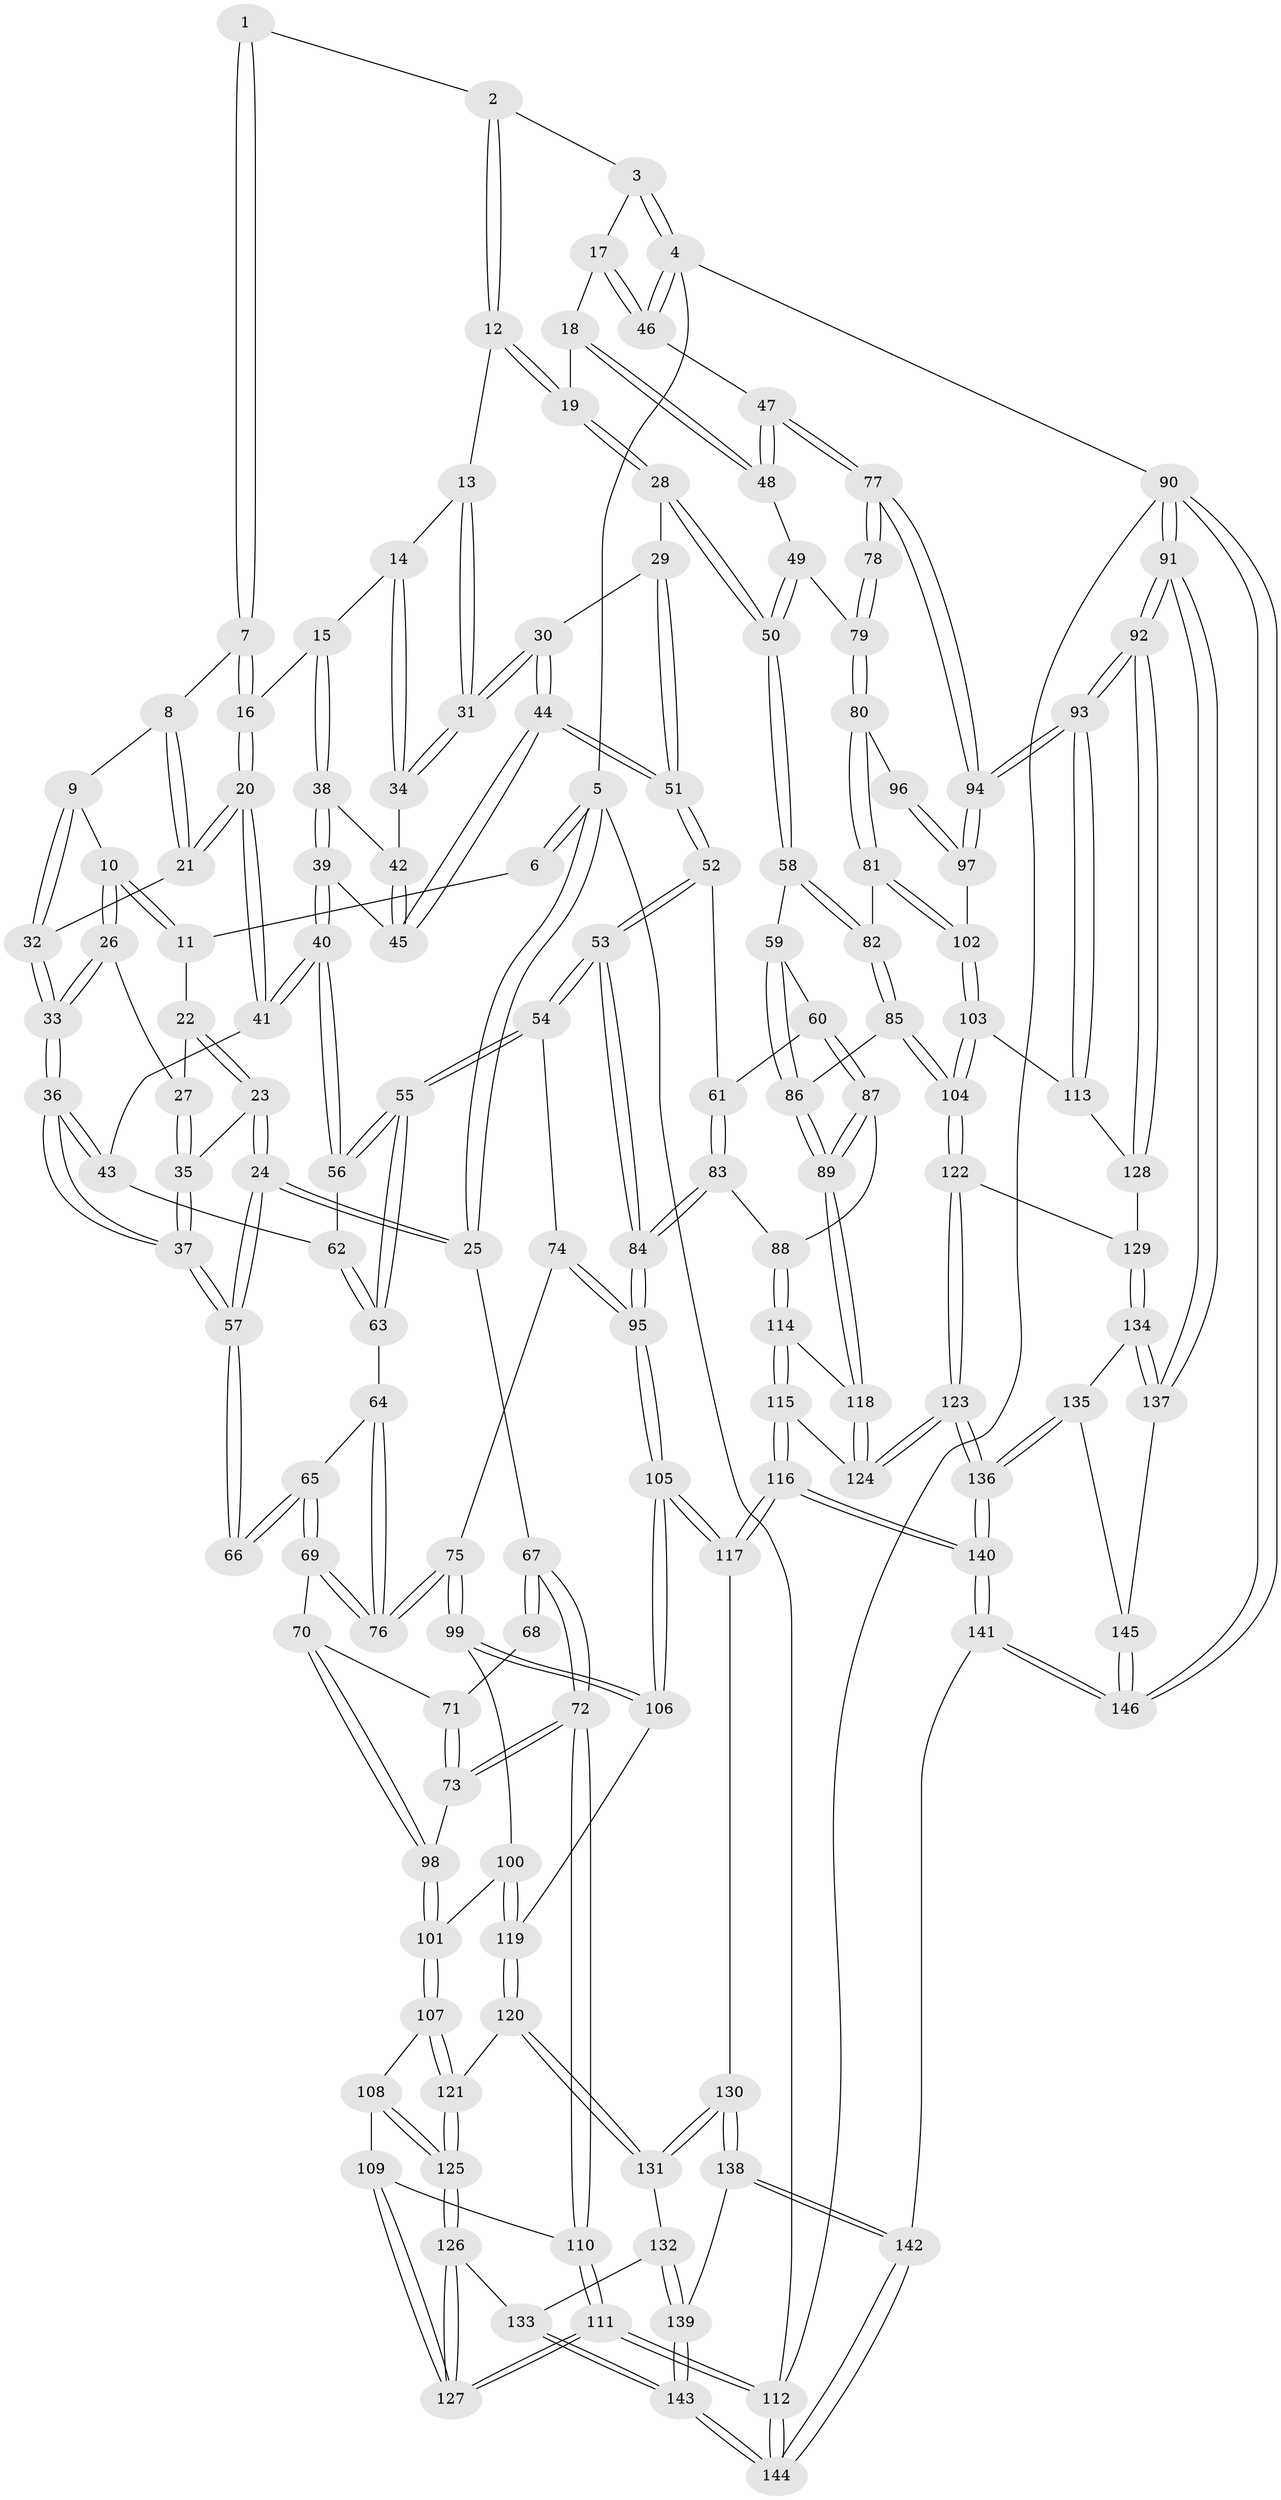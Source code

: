 // Generated by graph-tools (version 1.1) at 2025/16/03/09/25 04:16:54]
// undirected, 146 vertices, 362 edges
graph export_dot {
graph [start="1"]
  node [color=gray90,style=filled];
  1 [pos="+0.42539664840215896+0"];
  2 [pos="+0.6807518266003374+0"];
  3 [pos="+1+0"];
  4 [pos="+1+0"];
  5 [pos="+0+0"];
  6 [pos="+0.06717311985820211+0"];
  7 [pos="+0.41853419074933385+0"];
  8 [pos="+0.2900490046952805+0.059564829879735805"];
  9 [pos="+0.1968487683980001+0.05591419183444642"];
  10 [pos="+0.17621061978478678+0.0345131084686425"];
  11 [pos="+0.1359481260132493+0"];
  12 [pos="+0.6853617225298907+0"];
  13 [pos="+0.6779446903401108+0"];
  14 [pos="+0.5256944863611404+0.0904165718447033"];
  15 [pos="+0.4478085404593811+0.06219254240366382"];
  16 [pos="+0.4442270915643752+0.05799384640827587"];
  17 [pos="+0.8724593554171034+0.1137470013223097"];
  18 [pos="+0.8223394015144851+0.1625032458419082"];
  19 [pos="+0.8041031367709363+0.16862949629026297"];
  20 [pos="+0.3359653599591511+0.15602745925240233"];
  21 [pos="+0.30140004345937393+0.13062823620095904"];
  22 [pos="+0.10430694899093569+0.05036662236135884"];
  23 [pos="+0+0.16282568391580532"];
  24 [pos="+0+0.18749533982061464"];
  25 [pos="+0+0.18640342385707448"];
  26 [pos="+0.14633038544221524+0.12713547282638418"];
  27 [pos="+0.09548138620531484+0.11157648920333835"];
  28 [pos="+0.7755334668135828+0.2095875925697618"];
  29 [pos="+0.746738160193346+0.212082300164869"];
  30 [pos="+0.6324927419412633+0.18398583953410177"];
  31 [pos="+0.6111296335600269+0.15154450145148582"];
  32 [pos="+0.21875026268909942+0.13412739447765093"];
  33 [pos="+0.18085369384102562+0.21063797524138772"];
  34 [pos="+0.5831502426230732+0.14485154690966134"];
  35 [pos="+0.07424177207633176+0.1605995853956567"];
  36 [pos="+0.17171835052584258+0.24311398713322804"];
  37 [pos="+0.1712995612679595+0.24336658729919303"];
  38 [pos="+0.4655963450591998+0.1668923044931388"];
  39 [pos="+0.4505673971809453+0.23230144462417546"];
  40 [pos="+0.39669244478850496+0.2684023637668753"];
  41 [pos="+0.33608997490079623+0.17855347244195005"];
  42 [pos="+0.5404019154642629+0.17583049936976916"];
  43 [pos="+0.20794364428202083+0.24637786755410407"];
  44 [pos="+0.5689461747456922+0.2799216102455709"];
  45 [pos="+0.5275711576450622+0.25054526921139364"];
  46 [pos="+1+0.19287690449464118"];
  47 [pos="+1+0.22924596983677833"];
  48 [pos="+0.9781397708915218+0.259488362629537"];
  49 [pos="+0.8476496760708684+0.38937252407898093"];
  50 [pos="+0.8151357302183823+0.39395448106411396"];
  51 [pos="+0.5882624453666613+0.36529499693389034"];
  52 [pos="+0.5864021742408327+0.38702820542200117"];
  53 [pos="+0.4733921354036538+0.4303243115566107"];
  54 [pos="+0.4186708277102854+0.4047531223246978"];
  55 [pos="+0.39159227958530196+0.38302896249960866"];
  56 [pos="+0.3848151485770518+0.3117657160717247"];
  57 [pos="+0.1375460121485411+0.3026444626097607"];
  58 [pos="+0.8144214639549336+0.39485539436842454"];
  59 [pos="+0.803688338468771+0.4005244321346907"];
  60 [pos="+0.7008344635914553+0.43126384713407434"];
  61 [pos="+0.6412793227392497+0.4182575984457286"];
  62 [pos="+0.2269475001583808+0.25767706890888803"];
  63 [pos="+0.30874098758925617+0.4057319046842992"];
  64 [pos="+0.3048940363772639+0.40749721431025065"];
  65 [pos="+0.20526887339192768+0.4203167653622194"];
  66 [pos="+0.13751366815378044+0.32556561562970976"];
  67 [pos="+0+0.4179457232750444"];
  68 [pos="+0.1015778972349054+0.3535503083287385"];
  69 [pos="+0.20164231295463655+0.4297421604498072"];
  70 [pos="+0.17345067659118985+0.484255998534279"];
  71 [pos="+0.06973133669855872+0.42603874268821534"];
  72 [pos="+0+0.49214781136103297"];
  73 [pos="+0.00636744621835228+0.4956051659030128"];
  74 [pos="+0.34992206049834407+0.523060517272467"];
  75 [pos="+0.2983956818179945+0.5616235094054508"];
  76 [pos="+0.29592389300946936+0.543122021655437"];
  77 [pos="+1+0.41955498864668456"];
  78 [pos="+1+0.4448661116069078"];
  79 [pos="+0.9453185553144956+0.41960392040326594"];
  80 [pos="+0.9113966292478185+0.5309598286680981"];
  81 [pos="+0.9065809154693891+0.5334015596414712"];
  82 [pos="+0.8620297150509004+0.5008193606604444"];
  83 [pos="+0.5907045650395094+0.6073165515686283"];
  84 [pos="+0.4851816890049952+0.6149006420428178"];
  85 [pos="+0.802229652469546+0.6620308185469492"];
  86 [pos="+0.7749339306267969+0.659391000335573"];
  87 [pos="+0.7062429208125753+0.6182774474789113"];
  88 [pos="+0.6186000517803729+0.6170568929942102"];
  89 [pos="+0.7651470602177745+0.6605757603161758"];
  90 [pos="+1+1"];
  91 [pos="+1+0.9056837530305425"];
  92 [pos="+1+0.8665062343543974"];
  93 [pos="+1+0.7603514463822074"];
  94 [pos="+1+0.6856075961942975"];
  95 [pos="+0.4784572786622446+0.6234123787748745"];
  96 [pos="+0.9860653961273995+0.49569740125185313"];
  97 [pos="+0.9569739979290339+0.6153657188866786"];
  98 [pos="+0.1483291758707194+0.5555711302286865"];
  99 [pos="+0.2910583637262038+0.5811897160884202"];
  100 [pos="+0.16823597485548417+0.6040354787214746"];
  101 [pos="+0.16538344070105196+0.6027533769483534"];
  102 [pos="+0.9236480014169068+0.6193640666264654"];
  103 [pos="+0.8514232361847869+0.6739635729081038"];
  104 [pos="+0.8397409483325076+0.6754292034009336"];
  105 [pos="+0.44677360529238663+0.6724328533303576"];
  106 [pos="+0.3910421998271992+0.6568914661716512"];
  107 [pos="+0.11915132151693605+0.6407636997875277"];
  108 [pos="+0.029215713775430415+0.6873773211915872"];
  109 [pos="+0.0213058354660665+0.687241528077018"];
  110 [pos="+0+0.6649063235248771"];
  111 [pos="+0+1"];
  112 [pos="+0+1"];
  113 [pos="+0.9063952899565135+0.7132529158750307"];
  114 [pos="+0.6167959202433425+0.7193735435667493"];
  115 [pos="+0.5262005217078882+0.8067575949092868"];
  116 [pos="+0.5100040414979492+0.8127839494180558"];
  117 [pos="+0.46113134837542125+0.7785986158467538"];
  118 [pos="+0.7236684829219272+0.7312525419932526"];
  119 [pos="+0.2349500743786157+0.7255452494612807"];
  120 [pos="+0.23485410571118553+0.7308889996143672"];
  121 [pos="+0.14298592365680557+0.7820161856940495"];
  122 [pos="+0.8449639890589108+0.7713676218948817"];
  123 [pos="+0.7391952835575216+0.8616572342309506"];
  124 [pos="+0.7086530491266435+0.7918985285096628"];
  125 [pos="+0.11101004887324205+0.8227975624346213"];
  126 [pos="+0.10818603291160689+0.860531241104301"];
  127 [pos="+0.03511409428654134+0.9105407825157059"];
  128 [pos="+0.9440021531308017+0.8055138346687349"];
  129 [pos="+0.8831039661644432+0.8382071542677368"];
  130 [pos="+0.42057883189164136+0.8023802308841533"];
  131 [pos="+0.2738958376801369+0.8046574997827932"];
  132 [pos="+0.2463144548412282+0.8501826393771508"];
  133 [pos="+0.1309337394132075+0.8666576835203393"];
  134 [pos="+0.8666120769996928+0.8922251088532875"];
  135 [pos="+0.8650672944499724+0.8936664003784103"];
  136 [pos="+0.748054230938993+0.921229775094312"];
  137 [pos="+1+0.9149405152166805"];
  138 [pos="+0.3486193053360931+0.9507903520932924"];
  139 [pos="+0.26806830832965506+0.9078152340617784"];
  140 [pos="+0.6249194339704215+1"];
  141 [pos="+0.6203203798607342+1"];
  142 [pos="+0.4069593450439467+1"];
  143 [pos="+0.20739567727239586+0.9749400043222198"];
  144 [pos="+0.17748745442790093+1"];
  145 [pos="+0.9038394221665486+0.9719395648557174"];
  146 [pos="+0.869583800135462+1"];
  1 -- 2;
  1 -- 7;
  1 -- 7;
  2 -- 3;
  2 -- 12;
  2 -- 12;
  3 -- 4;
  3 -- 4;
  3 -- 17;
  4 -- 5;
  4 -- 46;
  4 -- 46;
  4 -- 90;
  5 -- 6;
  5 -- 6;
  5 -- 25;
  5 -- 25;
  5 -- 112;
  6 -- 11;
  7 -- 8;
  7 -- 16;
  7 -- 16;
  8 -- 9;
  8 -- 21;
  8 -- 21;
  9 -- 10;
  9 -- 32;
  9 -- 32;
  10 -- 11;
  10 -- 11;
  10 -- 26;
  10 -- 26;
  11 -- 22;
  12 -- 13;
  12 -- 19;
  12 -- 19;
  13 -- 14;
  13 -- 31;
  13 -- 31;
  14 -- 15;
  14 -- 34;
  14 -- 34;
  15 -- 16;
  15 -- 38;
  15 -- 38;
  16 -- 20;
  16 -- 20;
  17 -- 18;
  17 -- 46;
  17 -- 46;
  18 -- 19;
  18 -- 48;
  18 -- 48;
  19 -- 28;
  19 -- 28;
  20 -- 21;
  20 -- 21;
  20 -- 41;
  20 -- 41;
  21 -- 32;
  22 -- 23;
  22 -- 23;
  22 -- 27;
  23 -- 24;
  23 -- 24;
  23 -- 35;
  24 -- 25;
  24 -- 25;
  24 -- 57;
  24 -- 57;
  25 -- 67;
  26 -- 27;
  26 -- 33;
  26 -- 33;
  27 -- 35;
  27 -- 35;
  28 -- 29;
  28 -- 50;
  28 -- 50;
  29 -- 30;
  29 -- 51;
  29 -- 51;
  30 -- 31;
  30 -- 31;
  30 -- 44;
  30 -- 44;
  31 -- 34;
  31 -- 34;
  32 -- 33;
  32 -- 33;
  33 -- 36;
  33 -- 36;
  34 -- 42;
  35 -- 37;
  35 -- 37;
  36 -- 37;
  36 -- 37;
  36 -- 43;
  36 -- 43;
  37 -- 57;
  37 -- 57;
  38 -- 39;
  38 -- 39;
  38 -- 42;
  39 -- 40;
  39 -- 40;
  39 -- 45;
  40 -- 41;
  40 -- 41;
  40 -- 56;
  40 -- 56;
  41 -- 43;
  42 -- 45;
  42 -- 45;
  43 -- 62;
  44 -- 45;
  44 -- 45;
  44 -- 51;
  44 -- 51;
  46 -- 47;
  47 -- 48;
  47 -- 48;
  47 -- 77;
  47 -- 77;
  48 -- 49;
  49 -- 50;
  49 -- 50;
  49 -- 79;
  50 -- 58;
  50 -- 58;
  51 -- 52;
  51 -- 52;
  52 -- 53;
  52 -- 53;
  52 -- 61;
  53 -- 54;
  53 -- 54;
  53 -- 84;
  53 -- 84;
  54 -- 55;
  54 -- 55;
  54 -- 74;
  55 -- 56;
  55 -- 56;
  55 -- 63;
  55 -- 63;
  56 -- 62;
  57 -- 66;
  57 -- 66;
  58 -- 59;
  58 -- 82;
  58 -- 82;
  59 -- 60;
  59 -- 86;
  59 -- 86;
  60 -- 61;
  60 -- 87;
  60 -- 87;
  61 -- 83;
  61 -- 83;
  62 -- 63;
  62 -- 63;
  63 -- 64;
  64 -- 65;
  64 -- 76;
  64 -- 76;
  65 -- 66;
  65 -- 66;
  65 -- 69;
  65 -- 69;
  67 -- 68;
  67 -- 68;
  67 -- 72;
  67 -- 72;
  68 -- 71;
  69 -- 70;
  69 -- 76;
  69 -- 76;
  70 -- 71;
  70 -- 98;
  70 -- 98;
  71 -- 73;
  71 -- 73;
  72 -- 73;
  72 -- 73;
  72 -- 110;
  72 -- 110;
  73 -- 98;
  74 -- 75;
  74 -- 95;
  74 -- 95;
  75 -- 76;
  75 -- 76;
  75 -- 99;
  75 -- 99;
  77 -- 78;
  77 -- 78;
  77 -- 94;
  77 -- 94;
  78 -- 79;
  78 -- 79;
  79 -- 80;
  79 -- 80;
  80 -- 81;
  80 -- 81;
  80 -- 96;
  81 -- 82;
  81 -- 102;
  81 -- 102;
  82 -- 85;
  82 -- 85;
  83 -- 84;
  83 -- 84;
  83 -- 88;
  84 -- 95;
  84 -- 95;
  85 -- 86;
  85 -- 104;
  85 -- 104;
  86 -- 89;
  86 -- 89;
  87 -- 88;
  87 -- 89;
  87 -- 89;
  88 -- 114;
  88 -- 114;
  89 -- 118;
  89 -- 118;
  90 -- 91;
  90 -- 91;
  90 -- 146;
  90 -- 146;
  90 -- 112;
  91 -- 92;
  91 -- 92;
  91 -- 137;
  91 -- 137;
  92 -- 93;
  92 -- 93;
  92 -- 128;
  92 -- 128;
  93 -- 94;
  93 -- 94;
  93 -- 113;
  93 -- 113;
  94 -- 97;
  94 -- 97;
  95 -- 105;
  95 -- 105;
  96 -- 97;
  96 -- 97;
  97 -- 102;
  98 -- 101;
  98 -- 101;
  99 -- 100;
  99 -- 106;
  99 -- 106;
  100 -- 101;
  100 -- 119;
  100 -- 119;
  101 -- 107;
  101 -- 107;
  102 -- 103;
  102 -- 103;
  103 -- 104;
  103 -- 104;
  103 -- 113;
  104 -- 122;
  104 -- 122;
  105 -- 106;
  105 -- 106;
  105 -- 117;
  105 -- 117;
  106 -- 119;
  107 -- 108;
  107 -- 121;
  107 -- 121;
  108 -- 109;
  108 -- 125;
  108 -- 125;
  109 -- 110;
  109 -- 127;
  109 -- 127;
  110 -- 111;
  110 -- 111;
  111 -- 112;
  111 -- 112;
  111 -- 127;
  111 -- 127;
  112 -- 144;
  112 -- 144;
  113 -- 128;
  114 -- 115;
  114 -- 115;
  114 -- 118;
  115 -- 116;
  115 -- 116;
  115 -- 124;
  116 -- 117;
  116 -- 117;
  116 -- 140;
  116 -- 140;
  117 -- 130;
  118 -- 124;
  118 -- 124;
  119 -- 120;
  119 -- 120;
  120 -- 121;
  120 -- 131;
  120 -- 131;
  121 -- 125;
  121 -- 125;
  122 -- 123;
  122 -- 123;
  122 -- 129;
  123 -- 124;
  123 -- 124;
  123 -- 136;
  123 -- 136;
  125 -- 126;
  125 -- 126;
  126 -- 127;
  126 -- 127;
  126 -- 133;
  128 -- 129;
  129 -- 134;
  129 -- 134;
  130 -- 131;
  130 -- 131;
  130 -- 138;
  130 -- 138;
  131 -- 132;
  132 -- 133;
  132 -- 139;
  132 -- 139;
  133 -- 143;
  133 -- 143;
  134 -- 135;
  134 -- 137;
  134 -- 137;
  135 -- 136;
  135 -- 136;
  135 -- 145;
  136 -- 140;
  136 -- 140;
  137 -- 145;
  138 -- 139;
  138 -- 142;
  138 -- 142;
  139 -- 143;
  139 -- 143;
  140 -- 141;
  140 -- 141;
  141 -- 142;
  141 -- 146;
  141 -- 146;
  142 -- 144;
  142 -- 144;
  143 -- 144;
  143 -- 144;
  145 -- 146;
  145 -- 146;
}
